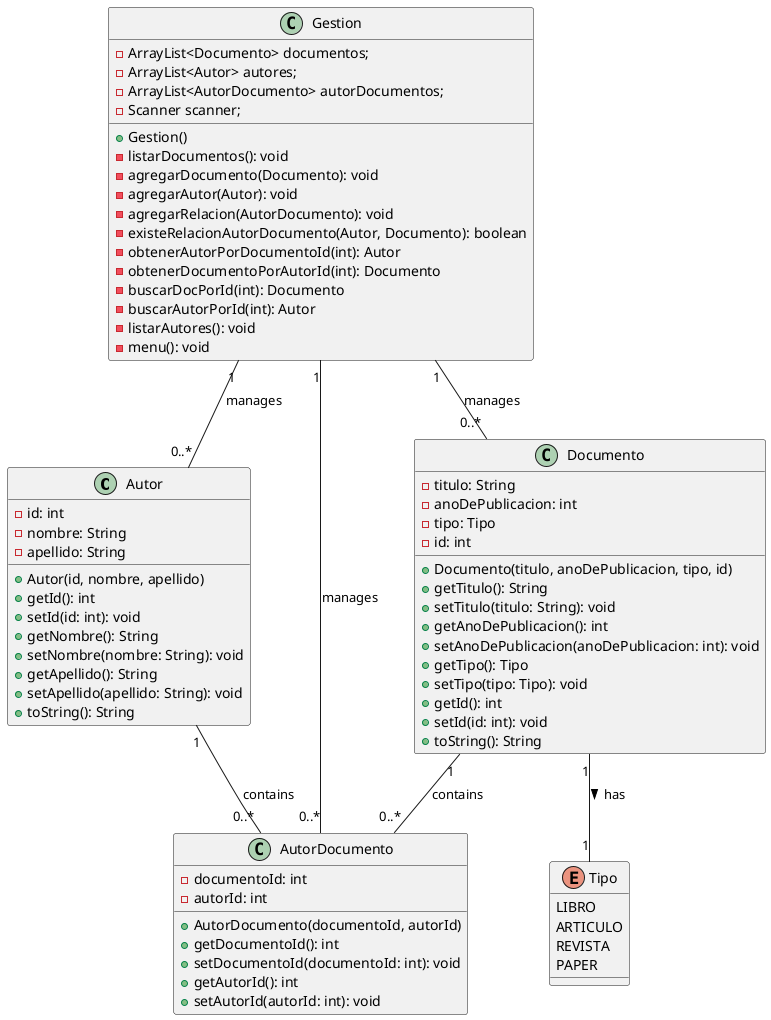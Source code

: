 @startuml
class Autor {
  -id: int
  -nombre: String
  -apellido: String
  +Autor(id, nombre, apellido)
  +getId(): int
  +setId(id: int): void
  +getNombre(): String
  +setNombre(nombre: String): void
  +getApellido(): String
  +setApellido(apellido: String): void
  +toString(): String
}

class AutorDocumento {
  -documentoId: int
  -autorId: int
  +AutorDocumento(documentoId, autorId)
  +getDocumentoId(): int
  +setDocumentoId(documentoId: int): void
  +getAutorId(): int
  +setAutorId(autorId: int): void
}

class Documento {
  -titulo: String
  -anoDePublicacion: int
  -tipo: Tipo
  -id: int
  +Documento(titulo, anoDePublicacion, tipo, id)
  +getTitulo(): String
  +setTitulo(titulo: String): void
  +getAnoDePublicacion(): int
  +setAnoDePublicacion(anoDePublicacion: int): void
  +getTipo(): Tipo
  +setTipo(tipo: Tipo): void
  +getId(): int
  +setId(id: int): void
  +toString(): String
}

class Gestion {
  -ArrayList<Documento> documentos;
  -ArrayList<Autor> autores;
  -ArrayList<AutorDocumento> autorDocumentos;
  -Scanner scanner;
  +Gestion()
  -listarDocumentos(): void
  -agregarDocumento(Documento): void
  -agregarAutor(Autor): void
  -agregarRelacion(AutorDocumento): void
  -existeRelacionAutorDocumento(Autor, Documento): boolean
  -obtenerAutorPorDocumentoId(int): Autor
  -obtenerDocumentoPorAutorId(int): Documento
  -buscarDocPorId(int): Documento
  -buscarAutorPorId(int): Autor
  -listarAutores(): void
  -menu(): void
}

enum Tipo {
  LIBRO
  ARTICULO
  REVISTA
  PAPER
}

Gestion "1" -- "0..*" Autor : manages
Gestion "1" -- "0..*" Documento : manages
Gestion "1" -- "0..*" AutorDocumento : manages
Autor "1" -- "0..*" AutorDocumento : contains
Documento "1" -- "0..*" AutorDocumento : contains
Documento "1" -- "1" Tipo : has >

@enduml
